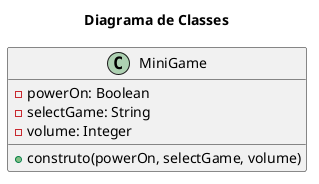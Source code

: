 @startuml diagrama_classe

title Diagrama de Classes

class MiniGame{
    -powerOn: Boolean 
    -selectGame: String
    -volume: Integer
    +construto(powerOn, selectGame, volume)
}

